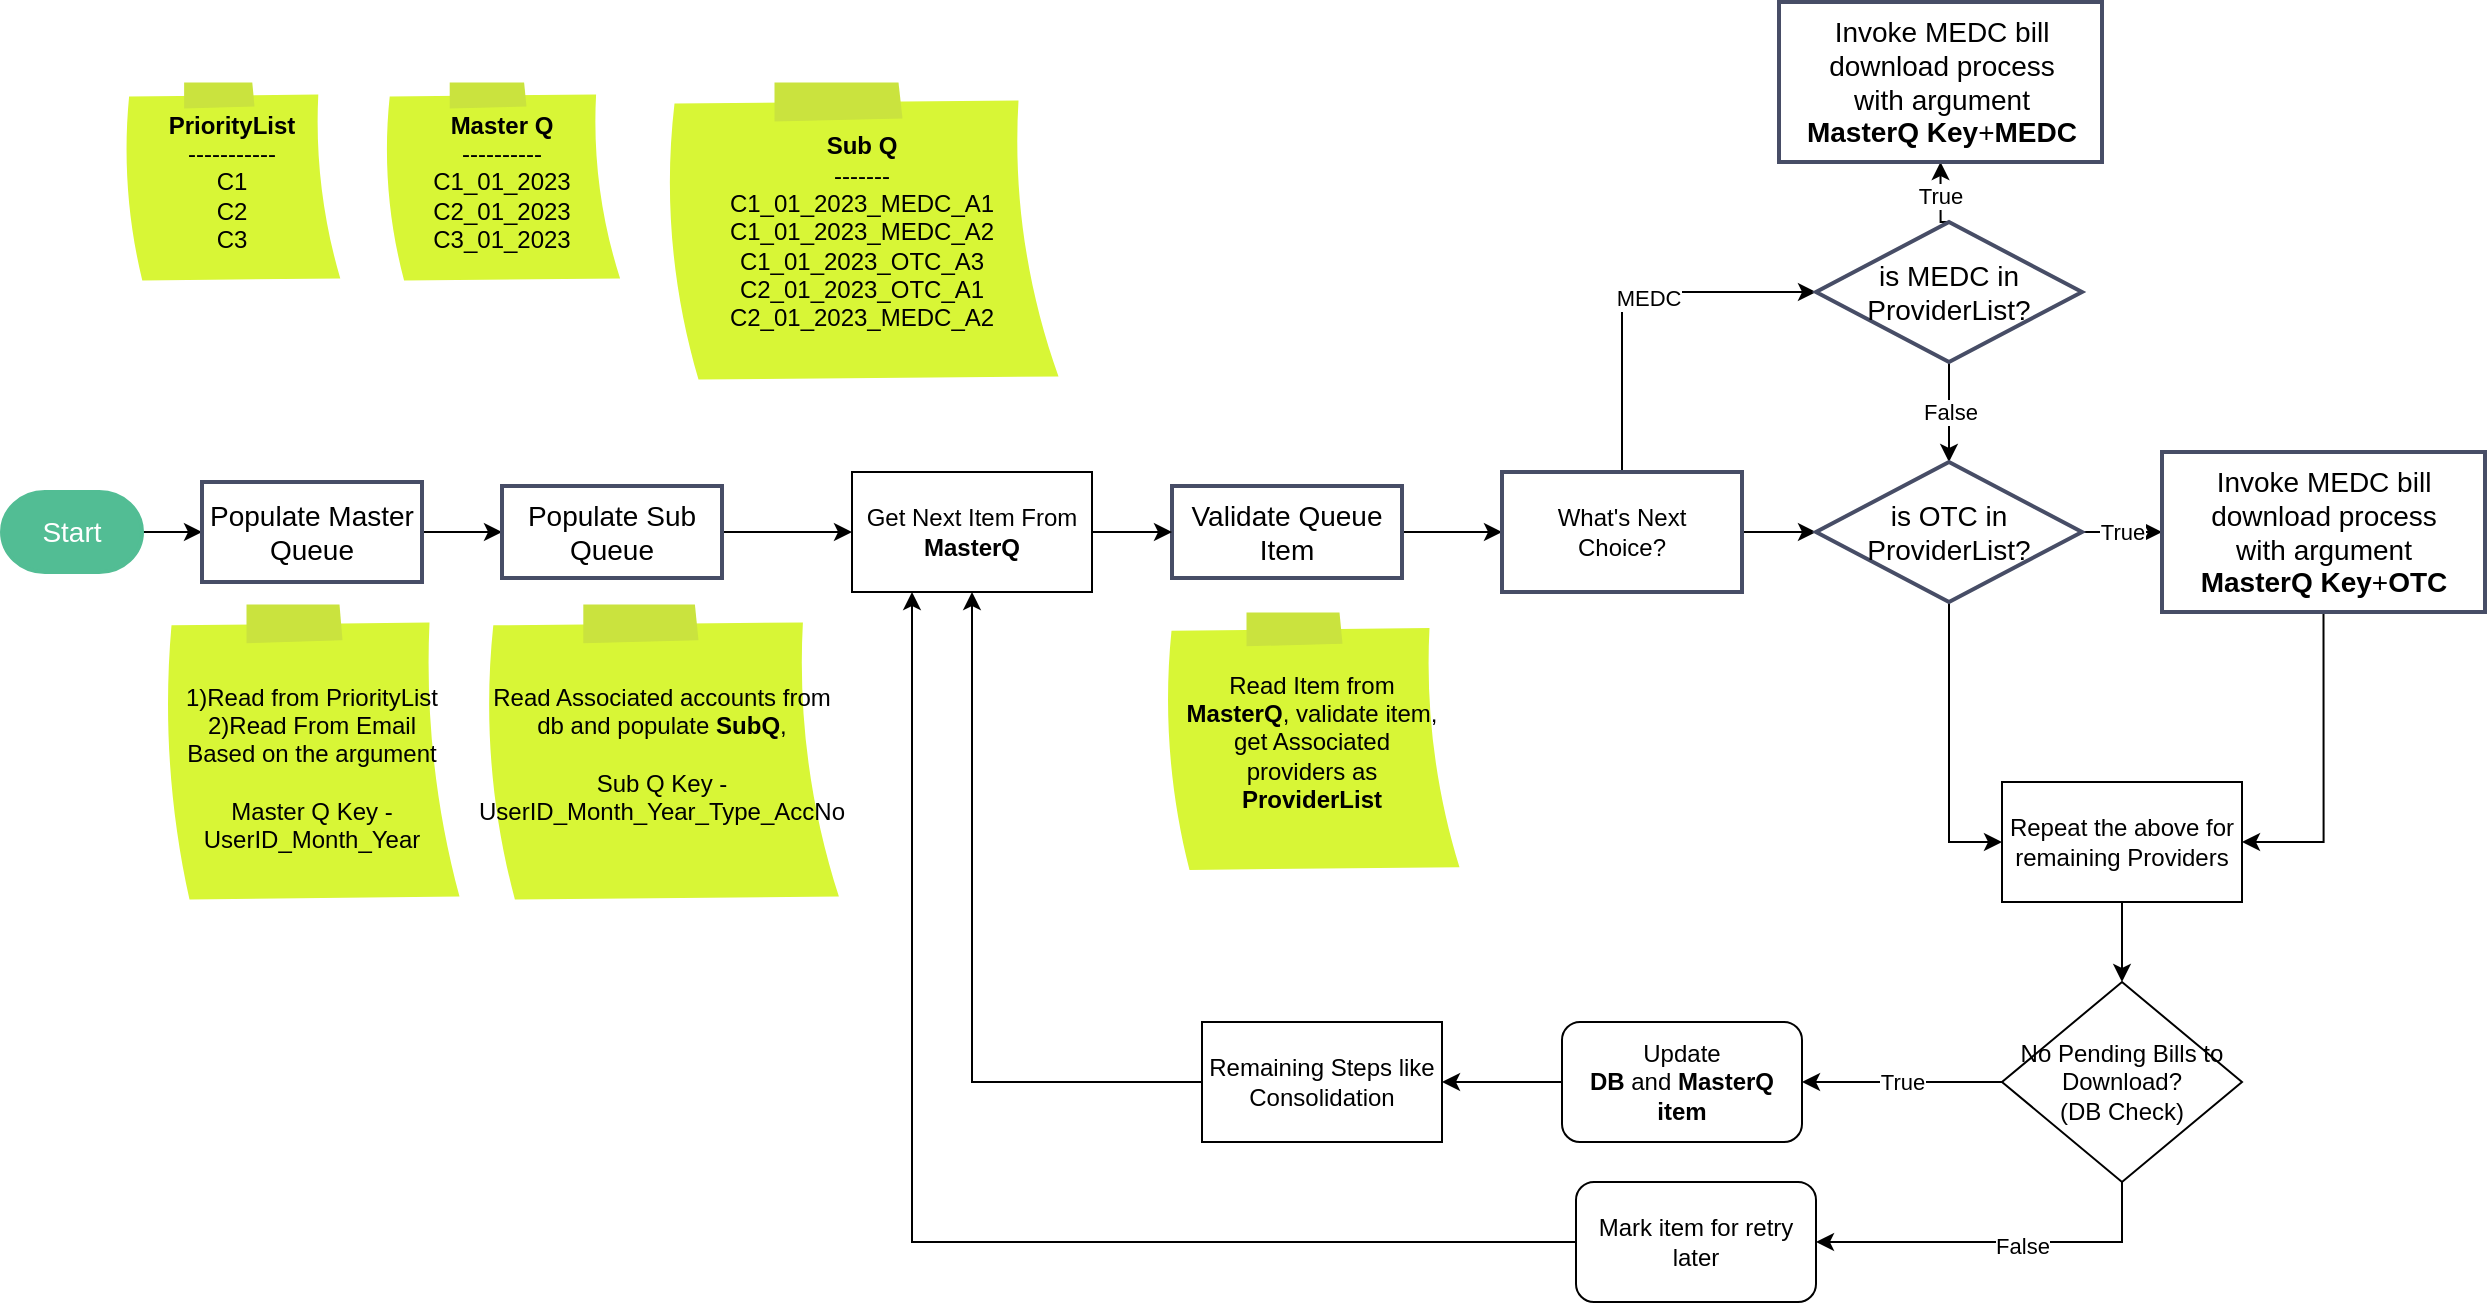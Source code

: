 <mxfile version="20.8.5" type="github">
  <diagram id="8fwQue622_lrpJ2JNK0t" name="Page-1">
    <mxGraphModel dx="2284" dy="756" grid="1" gridSize="10" guides="1" tooltips="1" connect="1" arrows="1" fold="1" page="1" pageScale="1" pageWidth="850" pageHeight="1100" math="0" shadow="0">
      <root>
        <mxCell id="0" />
        <mxCell id="1" parent="0" />
        <mxCell id="SF89tTnGyxcnFl5orWCE-2" value="&lt;b&gt;PriorityList&lt;/b&gt;&lt;br&gt;-----------&lt;br&gt;C1&lt;br&gt;C2&lt;br&gt;C3" style="spacingLeft=10;spacingRight=10;shape=mxgraph.mockup.text.stickyNote2;zwfType=stickyShape;strokeWidth=0;strokeColor=#CAE33E;fillColor=#D8F636;whiteSpace=wrap;html=1;" parent="1" vertex="1">
          <mxGeometry x="60" y="70" width="110" height="100" as="geometry" />
        </mxCell>
        <mxCell id="SF89tTnGyxcnFl5orWCE-3" value="&lt;b&gt;Master Q&lt;/b&gt;&lt;br&gt;----------&lt;br&gt;C1_01_2023&lt;br&gt;C2_01_2023&lt;br&gt;C3_01_2023" style="spacingLeft=10;spacingRight=10;shape=mxgraph.mockup.text.stickyNote2;zwfType=stickyShape;strokeWidth=0;strokeColor=#CAE33E;fillColor=#D8F636;whiteSpace=wrap;html=1;" parent="1" vertex="1">
          <mxGeometry x="190" y="70" width="120" height="100" as="geometry" />
        </mxCell>
        <mxCell id="SF89tTnGyxcnFl5orWCE-4" value="&lt;b&gt;Sub Q&lt;/b&gt;&lt;br&gt;-------&lt;br&gt;C1_01_2023_MEDC_A1&lt;br&gt;C1_01_2023_MEDC_A2&lt;br&gt;C1_01_2023_OTC_A3&lt;br&gt;C2_01_2023_OTC_A1&lt;br&gt;C2_01_2023_MEDC_A2" style="spacingLeft=10;spacingRight=10;shape=mxgraph.mockup.text.stickyNote2;zwfType=stickyShape;strokeWidth=0;strokeColor=#CAE33E;fillColor=#D8F636;whiteSpace=wrap;html=1;" parent="1" vertex="1">
          <mxGeometry x="330" y="70" width="200" height="150" as="geometry" />
        </mxCell>
        <mxCell id="BfOnNY_YY4qrmuT2SfUB-1" style="edgeStyle=orthogonalEdgeStyle;rounded=0;orthogonalLoop=1;jettySize=auto;html=1;exitX=1;exitY=0.5;exitDx=0;exitDy=0;exitPerimeter=0;entryX=0;entryY=0.5;entryDx=0;entryDy=0;" edge="1" parent="1" source="SF89tTnGyxcnFl5orWCE-5" target="SF89tTnGyxcnFl5orWCE-6">
          <mxGeometry relative="1" as="geometry" />
        </mxCell>
        <mxCell id="SF89tTnGyxcnFl5orWCE-5" value="Start" style="fontSize=14;zwfType=basicShape;strokeWidth=2;html=1;shape=mxgraph.flowchart.terminator;whiteSpace=wrap;strokeColor=#52BD94;fontColor=#FFFFFF;fillColor=#52BD94;" parent="1" vertex="1">
          <mxGeometry y="275" width="70" height="40" as="geometry" />
        </mxCell>
        <mxCell id="BfOnNY_YY4qrmuT2SfUB-2" style="edgeStyle=orthogonalEdgeStyle;rounded=0;orthogonalLoop=1;jettySize=auto;html=1;exitX=1;exitY=0.5;exitDx=0;exitDy=0;entryX=0;entryY=0.5;entryDx=0;entryDy=0;" edge="1" parent="1" source="SF89tTnGyxcnFl5orWCE-6" target="SF89tTnGyxcnFl5orWCE-7">
          <mxGeometry relative="1" as="geometry" />
        </mxCell>
        <mxCell id="SF89tTnGyxcnFl5orWCE-6" value="Populate Master Queue" style="fontSize=14;zwfType=basicShape;rounded=0;strokeWidth=2;strokeColor=#474D66;whiteSpace=wrap;html=1;" parent="1" vertex="1">
          <mxGeometry x="100" y="270" width="110" height="50" as="geometry" />
        </mxCell>
        <mxCell id="BfOnNY_YY4qrmuT2SfUB-15" style="edgeStyle=orthogonalEdgeStyle;rounded=0;orthogonalLoop=1;jettySize=auto;html=1;exitX=1;exitY=0.5;exitDx=0;exitDy=0;entryX=0;entryY=0.5;entryDx=0;entryDy=0;" edge="1" parent="1" source="SF89tTnGyxcnFl5orWCE-7" target="BfOnNY_YY4qrmuT2SfUB-11">
          <mxGeometry relative="1" as="geometry" />
        </mxCell>
        <mxCell id="SF89tTnGyxcnFl5orWCE-7" value="Populate Sub Queue" style="fontSize=14;zwfType=basicShape;rounded=0;strokeWidth=2;strokeColor=#474D66;whiteSpace=wrap;html=1;" parent="1" vertex="1">
          <mxGeometry x="250" y="272" width="110" height="46" as="geometry" />
        </mxCell>
        <mxCell id="SF89tTnGyxcnFl5orWCE-8" value="&lt;br&gt;1)Read from PriorityList&lt;br&gt;2)Read From Email&lt;br&gt;Based on the argument&lt;br&gt;&lt;br&gt;Master Q Key - UserID_Month_Year" style="spacingLeft=10;spacingRight=10;shape=mxgraph.mockup.text.stickyNote2;zwfType=stickyShape;strokeWidth=0;strokeColor=#CAE33E;fillColor=#D8F636;whiteSpace=wrap;html=1;" parent="1" vertex="1">
          <mxGeometry x="80" y="331" width="150" height="149" as="geometry" />
        </mxCell>
        <mxCell id="SF89tTnGyxcnFl5orWCE-9" value="Read Associated accounts from db and populate &lt;b&gt;SubQ&lt;/b&gt;,&lt;br&gt;&amp;nbsp;&lt;br&gt;Sub Q Key -&lt;br&gt;UserID_Month_Year_Type_AccNo" style="spacingLeft=10;spacingRight=10;shape=mxgraph.mockup.text.stickyNote2;zwfType=stickyShape;strokeWidth=0;strokeColor=#CAE33E;fillColor=#D8F636;whiteSpace=wrap;html=1;" parent="1" vertex="1">
          <mxGeometry x="240" y="331" width="180" height="149" as="geometry" />
        </mxCell>
        <mxCell id="SF89tTnGyxcnFl5orWCE-19" value="" style="edgeStyle=orthogonalEdgeStyle;rounded=0;orthogonalLoop=1;jettySize=auto;html=1;" parent="1" source="SF89tTnGyxcnFl5orWCE-13" target="SF89tTnGyxcnFl5orWCE-15" edge="1">
          <mxGeometry relative="1" as="geometry" />
        </mxCell>
        <mxCell id="SF89tTnGyxcnFl5orWCE-13" value="Validate Queue Item" style="fontSize=14;zwfType=basicShape;rounded=0;strokeWidth=2;strokeColor=#474D66;whiteSpace=wrap;html=1;" parent="1" vertex="1">
          <mxGeometry x="585" y="272" width="115" height="46" as="geometry" />
        </mxCell>
        <mxCell id="SF89tTnGyxcnFl5orWCE-14" value="Read Item from &lt;b&gt;MasterQ&lt;/b&gt;, validate item, get Associated providers as &lt;b&gt;ProviderList&lt;/b&gt;" style="spacingLeft=10;spacingRight=10;shape=mxgraph.mockup.text.stickyNote2;zwfType=stickyShape;strokeWidth=0;strokeColor=#CAE33E;fillColor=#D8F636;whiteSpace=wrap;html=1;" parent="1" vertex="1">
          <mxGeometry x="580" y="335" width="150" height="130" as="geometry" />
        </mxCell>
        <mxCell id="SF89tTnGyxcnFl5orWCE-20" style="edgeStyle=orthogonalEdgeStyle;rounded=0;orthogonalLoop=1;jettySize=auto;html=1;exitX=0.5;exitY=0;exitDx=0;exitDy=0;entryX=0;entryY=0.5;entryDx=0;entryDy=0;" parent="1" source="SF89tTnGyxcnFl5orWCE-15" target="SF89tTnGyxcnFl5orWCE-16" edge="1">
          <mxGeometry relative="1" as="geometry" />
        </mxCell>
        <mxCell id="SF89tTnGyxcnFl5orWCE-22" value="MEDC" style="edgeLabel;html=1;align=center;verticalAlign=middle;resizable=0;points=[];" parent="SF89tTnGyxcnFl5orWCE-20" vertex="1" connectable="0">
          <mxGeometry x="0.103" y="-3" relative="1" as="geometry">
            <mxPoint as="offset" />
          </mxGeometry>
        </mxCell>
        <mxCell id="SF89tTnGyxcnFl5orWCE-24" style="edgeStyle=orthogonalEdgeStyle;rounded=0;orthogonalLoop=1;jettySize=auto;html=1;exitX=1;exitY=0.5;exitDx=0;exitDy=0;entryX=0;entryY=0.5;entryDx=0;entryDy=0;" parent="1" source="SF89tTnGyxcnFl5orWCE-15" target="SF89tTnGyxcnFl5orWCE-23" edge="1">
          <mxGeometry relative="1" as="geometry" />
        </mxCell>
        <mxCell id="SF89tTnGyxcnFl5orWCE-15" value="What&#39;s Next&lt;br&gt;Choice?" style="zwfType=basicShape;rounded=0;strokeWidth=2;strokeColor=#474D66;whiteSpace=wrap;html=1;" parent="1" vertex="1">
          <mxGeometry x="750" y="265" width="120" height="60" as="geometry" />
        </mxCell>
        <mxCell id="SF89tTnGyxcnFl5orWCE-21" value="True" style="edgeStyle=orthogonalEdgeStyle;rounded=0;orthogonalLoop=1;jettySize=auto;html=1;exitX=0.5;exitY=0;exitDx=0;exitDy=0;entryX=0.5;entryY=1;entryDx=0;entryDy=0;" parent="1" source="SF89tTnGyxcnFl5orWCE-16" target="SF89tTnGyxcnFl5orWCE-17" edge="1">
          <mxGeometry relative="1" as="geometry" />
        </mxCell>
        <mxCell id="SF89tTnGyxcnFl5orWCE-25" value="False" style="edgeStyle=orthogonalEdgeStyle;rounded=0;orthogonalLoop=1;jettySize=auto;html=1;exitX=0.5;exitY=1;exitDx=0;exitDy=0;entryX=0.5;entryY=0;entryDx=0;entryDy=0;" parent="1" source="SF89tTnGyxcnFl5orWCE-16" target="SF89tTnGyxcnFl5orWCE-23" edge="1">
          <mxGeometry relative="1" as="geometry" />
        </mxCell>
        <mxCell id="SF89tTnGyxcnFl5orWCE-16" value="is MEDC in ProviderList?" style="fontSize=14;spacingLeft=10;spacingRight=10;zwfType=basicShape;strokeWidth=2;rhombus;whiteSpace=wrap;html=1;strokeColor=#474D66;" parent="1" vertex="1">
          <mxGeometry x="907" y="140" width="133" height="70" as="geometry" />
        </mxCell>
        <mxCell id="SF89tTnGyxcnFl5orWCE-17" value="Invoke MEDC bill download process with argument &lt;b&gt;MasterQ Key&lt;/b&gt;+&lt;b&gt;MEDC&lt;/b&gt;" style="fontSize=14;spacingLeft=10;spacingRight=10;zwfType=basicShape;rounded=0;strokeWidth=2;strokeColor=#474D66;whiteSpace=wrap;html=1;" parent="1" vertex="1">
          <mxGeometry x="888.5" y="30" width="161.5" height="80" as="geometry" />
        </mxCell>
        <mxCell id="SF89tTnGyxcnFl5orWCE-28" value="True" style="edgeStyle=orthogonalEdgeStyle;rounded=0;orthogonalLoop=1;jettySize=auto;html=1;exitX=1;exitY=0.5;exitDx=0;exitDy=0;entryX=0;entryY=0.5;entryDx=0;entryDy=0;" parent="1" source="SF89tTnGyxcnFl5orWCE-23" target="SF89tTnGyxcnFl5orWCE-26" edge="1">
          <mxGeometry relative="1" as="geometry" />
        </mxCell>
        <mxCell id="BfOnNY_YY4qrmuT2SfUB-5" style="edgeStyle=orthogonalEdgeStyle;rounded=0;orthogonalLoop=1;jettySize=auto;html=1;exitX=0.5;exitY=1;exitDx=0;exitDy=0;entryX=0;entryY=0.5;entryDx=0;entryDy=0;" edge="1" parent="1" source="SF89tTnGyxcnFl5orWCE-23" target="BfOnNY_YY4qrmuT2SfUB-4">
          <mxGeometry relative="1" as="geometry" />
        </mxCell>
        <mxCell id="SF89tTnGyxcnFl5orWCE-23" value="is OTC in ProviderList?" style="fontSize=14;spacingLeft=10;spacingRight=10;zwfType=basicShape;strokeWidth=2;rhombus;whiteSpace=wrap;html=1;strokeColor=#474D66;" parent="1" vertex="1">
          <mxGeometry x="907" y="260" width="133" height="70" as="geometry" />
        </mxCell>
        <mxCell id="BfOnNY_YY4qrmuT2SfUB-6" style="edgeStyle=orthogonalEdgeStyle;rounded=0;orthogonalLoop=1;jettySize=auto;html=1;exitX=0.5;exitY=1;exitDx=0;exitDy=0;entryX=1;entryY=0.5;entryDx=0;entryDy=0;" edge="1" parent="1" source="SF89tTnGyxcnFl5orWCE-26" target="BfOnNY_YY4qrmuT2SfUB-4">
          <mxGeometry relative="1" as="geometry" />
        </mxCell>
        <mxCell id="SF89tTnGyxcnFl5orWCE-26" value="Invoke MEDC bill download process with argument &lt;b&gt;MasterQ Key&lt;/b&gt;+&lt;b&gt;OTC&lt;/b&gt;" style="fontSize=14;spacingLeft=10;spacingRight=10;zwfType=basicShape;rounded=0;strokeWidth=2;strokeColor=#474D66;whiteSpace=wrap;html=1;" parent="1" vertex="1">
          <mxGeometry x="1080" y="255" width="161.5" height="80" as="geometry" />
        </mxCell>
        <mxCell id="BfOnNY_YY4qrmuT2SfUB-8" style="edgeStyle=orthogonalEdgeStyle;rounded=0;orthogonalLoop=1;jettySize=auto;html=1;exitX=0.5;exitY=1;exitDx=0;exitDy=0;entryX=0.5;entryY=0;entryDx=0;entryDy=0;" edge="1" parent="1" source="BfOnNY_YY4qrmuT2SfUB-4" target="BfOnNY_YY4qrmuT2SfUB-7">
          <mxGeometry relative="1" as="geometry" />
        </mxCell>
        <mxCell id="BfOnNY_YY4qrmuT2SfUB-4" value="Repeat the above for remaining Providers" style="rounded=0;whiteSpace=wrap;html=1;" vertex="1" parent="1">
          <mxGeometry x="1000" y="420" width="120" height="60" as="geometry" />
        </mxCell>
        <mxCell id="BfOnNY_YY4qrmuT2SfUB-10" value="True" style="edgeStyle=orthogonalEdgeStyle;rounded=0;orthogonalLoop=1;jettySize=auto;html=1;exitX=0;exitY=0.5;exitDx=0;exitDy=0;entryX=1;entryY=0.5;entryDx=0;entryDy=0;" edge="1" parent="1" source="BfOnNY_YY4qrmuT2SfUB-7" target="BfOnNY_YY4qrmuT2SfUB-9">
          <mxGeometry relative="1" as="geometry" />
        </mxCell>
        <mxCell id="BfOnNY_YY4qrmuT2SfUB-20" style="edgeStyle=orthogonalEdgeStyle;rounded=0;orthogonalLoop=1;jettySize=auto;html=1;exitX=0.5;exitY=1;exitDx=0;exitDy=0;" edge="1" parent="1" source="BfOnNY_YY4qrmuT2SfUB-7" target="BfOnNY_YY4qrmuT2SfUB-19">
          <mxGeometry relative="1" as="geometry" />
        </mxCell>
        <mxCell id="BfOnNY_YY4qrmuT2SfUB-22" value="False" style="edgeLabel;html=1;align=center;verticalAlign=middle;resizable=0;points=[];" vertex="1" connectable="0" parent="BfOnNY_YY4qrmuT2SfUB-20">
          <mxGeometry x="-0.126" y="2" relative="1" as="geometry">
            <mxPoint as="offset" />
          </mxGeometry>
        </mxCell>
        <mxCell id="BfOnNY_YY4qrmuT2SfUB-7" value="No Pending Bills to Download?&lt;br&gt;(DB Check)" style="rhombus;whiteSpace=wrap;html=1;" vertex="1" parent="1">
          <mxGeometry x="1000" y="520" width="120" height="100" as="geometry" />
        </mxCell>
        <mxCell id="BfOnNY_YY4qrmuT2SfUB-17" style="edgeStyle=orthogonalEdgeStyle;rounded=0;orthogonalLoop=1;jettySize=auto;html=1;exitX=0;exitY=0.5;exitDx=0;exitDy=0;entryX=1;entryY=0.5;entryDx=0;entryDy=0;" edge="1" parent="1" source="BfOnNY_YY4qrmuT2SfUB-9" target="BfOnNY_YY4qrmuT2SfUB-16">
          <mxGeometry relative="1" as="geometry" />
        </mxCell>
        <mxCell id="BfOnNY_YY4qrmuT2SfUB-9" value="Update &lt;b&gt;DB&lt;/b&gt;&amp;nbsp;and&amp;nbsp;&lt;b&gt;MasterQ item&lt;/b&gt;" style="rounded=1;whiteSpace=wrap;html=1;" vertex="1" parent="1">
          <mxGeometry x="780" y="540" width="120" height="60" as="geometry" />
        </mxCell>
        <mxCell id="BfOnNY_YY4qrmuT2SfUB-14" style="edgeStyle=orthogonalEdgeStyle;rounded=0;orthogonalLoop=1;jettySize=auto;html=1;exitX=1;exitY=0.5;exitDx=0;exitDy=0;" edge="1" parent="1" source="BfOnNY_YY4qrmuT2SfUB-11" target="SF89tTnGyxcnFl5orWCE-13">
          <mxGeometry relative="1" as="geometry" />
        </mxCell>
        <mxCell id="BfOnNY_YY4qrmuT2SfUB-11" value="Get Next Item From &lt;b&gt;MasterQ&lt;/b&gt;" style="rounded=0;whiteSpace=wrap;html=1;" vertex="1" parent="1">
          <mxGeometry x="425" y="265" width="120" height="60" as="geometry" />
        </mxCell>
        <mxCell id="BfOnNY_YY4qrmuT2SfUB-18" style="edgeStyle=orthogonalEdgeStyle;rounded=0;orthogonalLoop=1;jettySize=auto;html=1;exitX=0;exitY=0.5;exitDx=0;exitDy=0;entryX=0.5;entryY=1;entryDx=0;entryDy=0;" edge="1" parent="1" source="BfOnNY_YY4qrmuT2SfUB-16" target="BfOnNY_YY4qrmuT2SfUB-11">
          <mxGeometry relative="1" as="geometry" />
        </mxCell>
        <mxCell id="BfOnNY_YY4qrmuT2SfUB-16" value="Remaining Steps like Consolidation" style="rounded=0;whiteSpace=wrap;html=1;" vertex="1" parent="1">
          <mxGeometry x="600" y="540" width="120" height="60" as="geometry" />
        </mxCell>
        <mxCell id="BfOnNY_YY4qrmuT2SfUB-21" style="edgeStyle=orthogonalEdgeStyle;rounded=0;orthogonalLoop=1;jettySize=auto;html=1;exitX=0;exitY=0.5;exitDx=0;exitDy=0;entryX=0.25;entryY=1;entryDx=0;entryDy=0;" edge="1" parent="1" source="BfOnNY_YY4qrmuT2SfUB-19" target="BfOnNY_YY4qrmuT2SfUB-11">
          <mxGeometry relative="1" as="geometry" />
        </mxCell>
        <mxCell id="BfOnNY_YY4qrmuT2SfUB-19" value="Mark item for retry later" style="rounded=1;whiteSpace=wrap;html=1;" vertex="1" parent="1">
          <mxGeometry x="787" y="620" width="120" height="60" as="geometry" />
        </mxCell>
      </root>
    </mxGraphModel>
  </diagram>
</mxfile>
